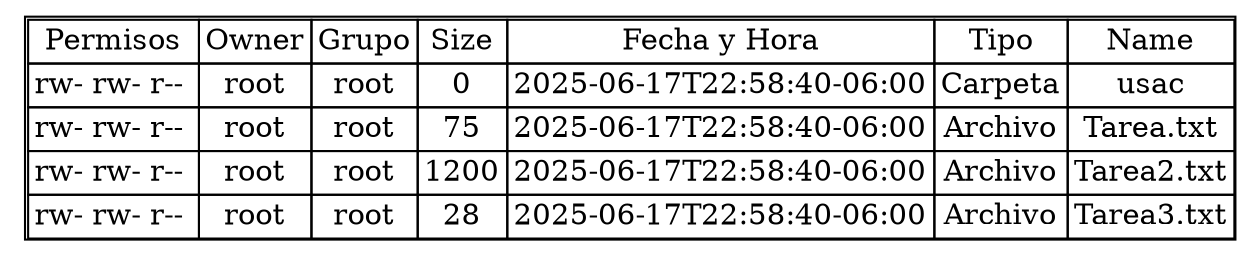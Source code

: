 digraph G {
    node [shape=plaintext];
    tabla1 [label=<
        <table border="1" cellborder="1" cellspacing="0">
            <tr><td>Permisos</td><td>Owner</td><td>Grupo</td><td>Size</td><td>Fecha y Hora</td><td>Tipo</td><td>Name</td></tr>
    <tr><td>rw- rw- r-- </td><td>root</td><td>root</td><td>0</td><td>2025-06-17T22:58:40-06:00</td><td>Carpeta</td><td>usac</td></tr><tr><td>rw- rw- r-- </td><td>root</td><td>root</td><td>75</td><td>2025-06-17T22:58:40-06:00</td><td>Archivo</td><td>Tarea.txt</td></tr><tr><td>rw- rw- r-- </td><td>root</td><td>root</td><td>1200</td><td>2025-06-17T22:58:40-06:00</td><td>Archivo</td><td>Tarea2.txt</td></tr><tr><td>rw- rw- r-- </td><td>root</td><td>root</td><td>28</td><td>2025-06-17T22:58:40-06:00</td><td>Archivo</td><td>Tarea3.txt</td></tr>
	        </table>
    >];
}
